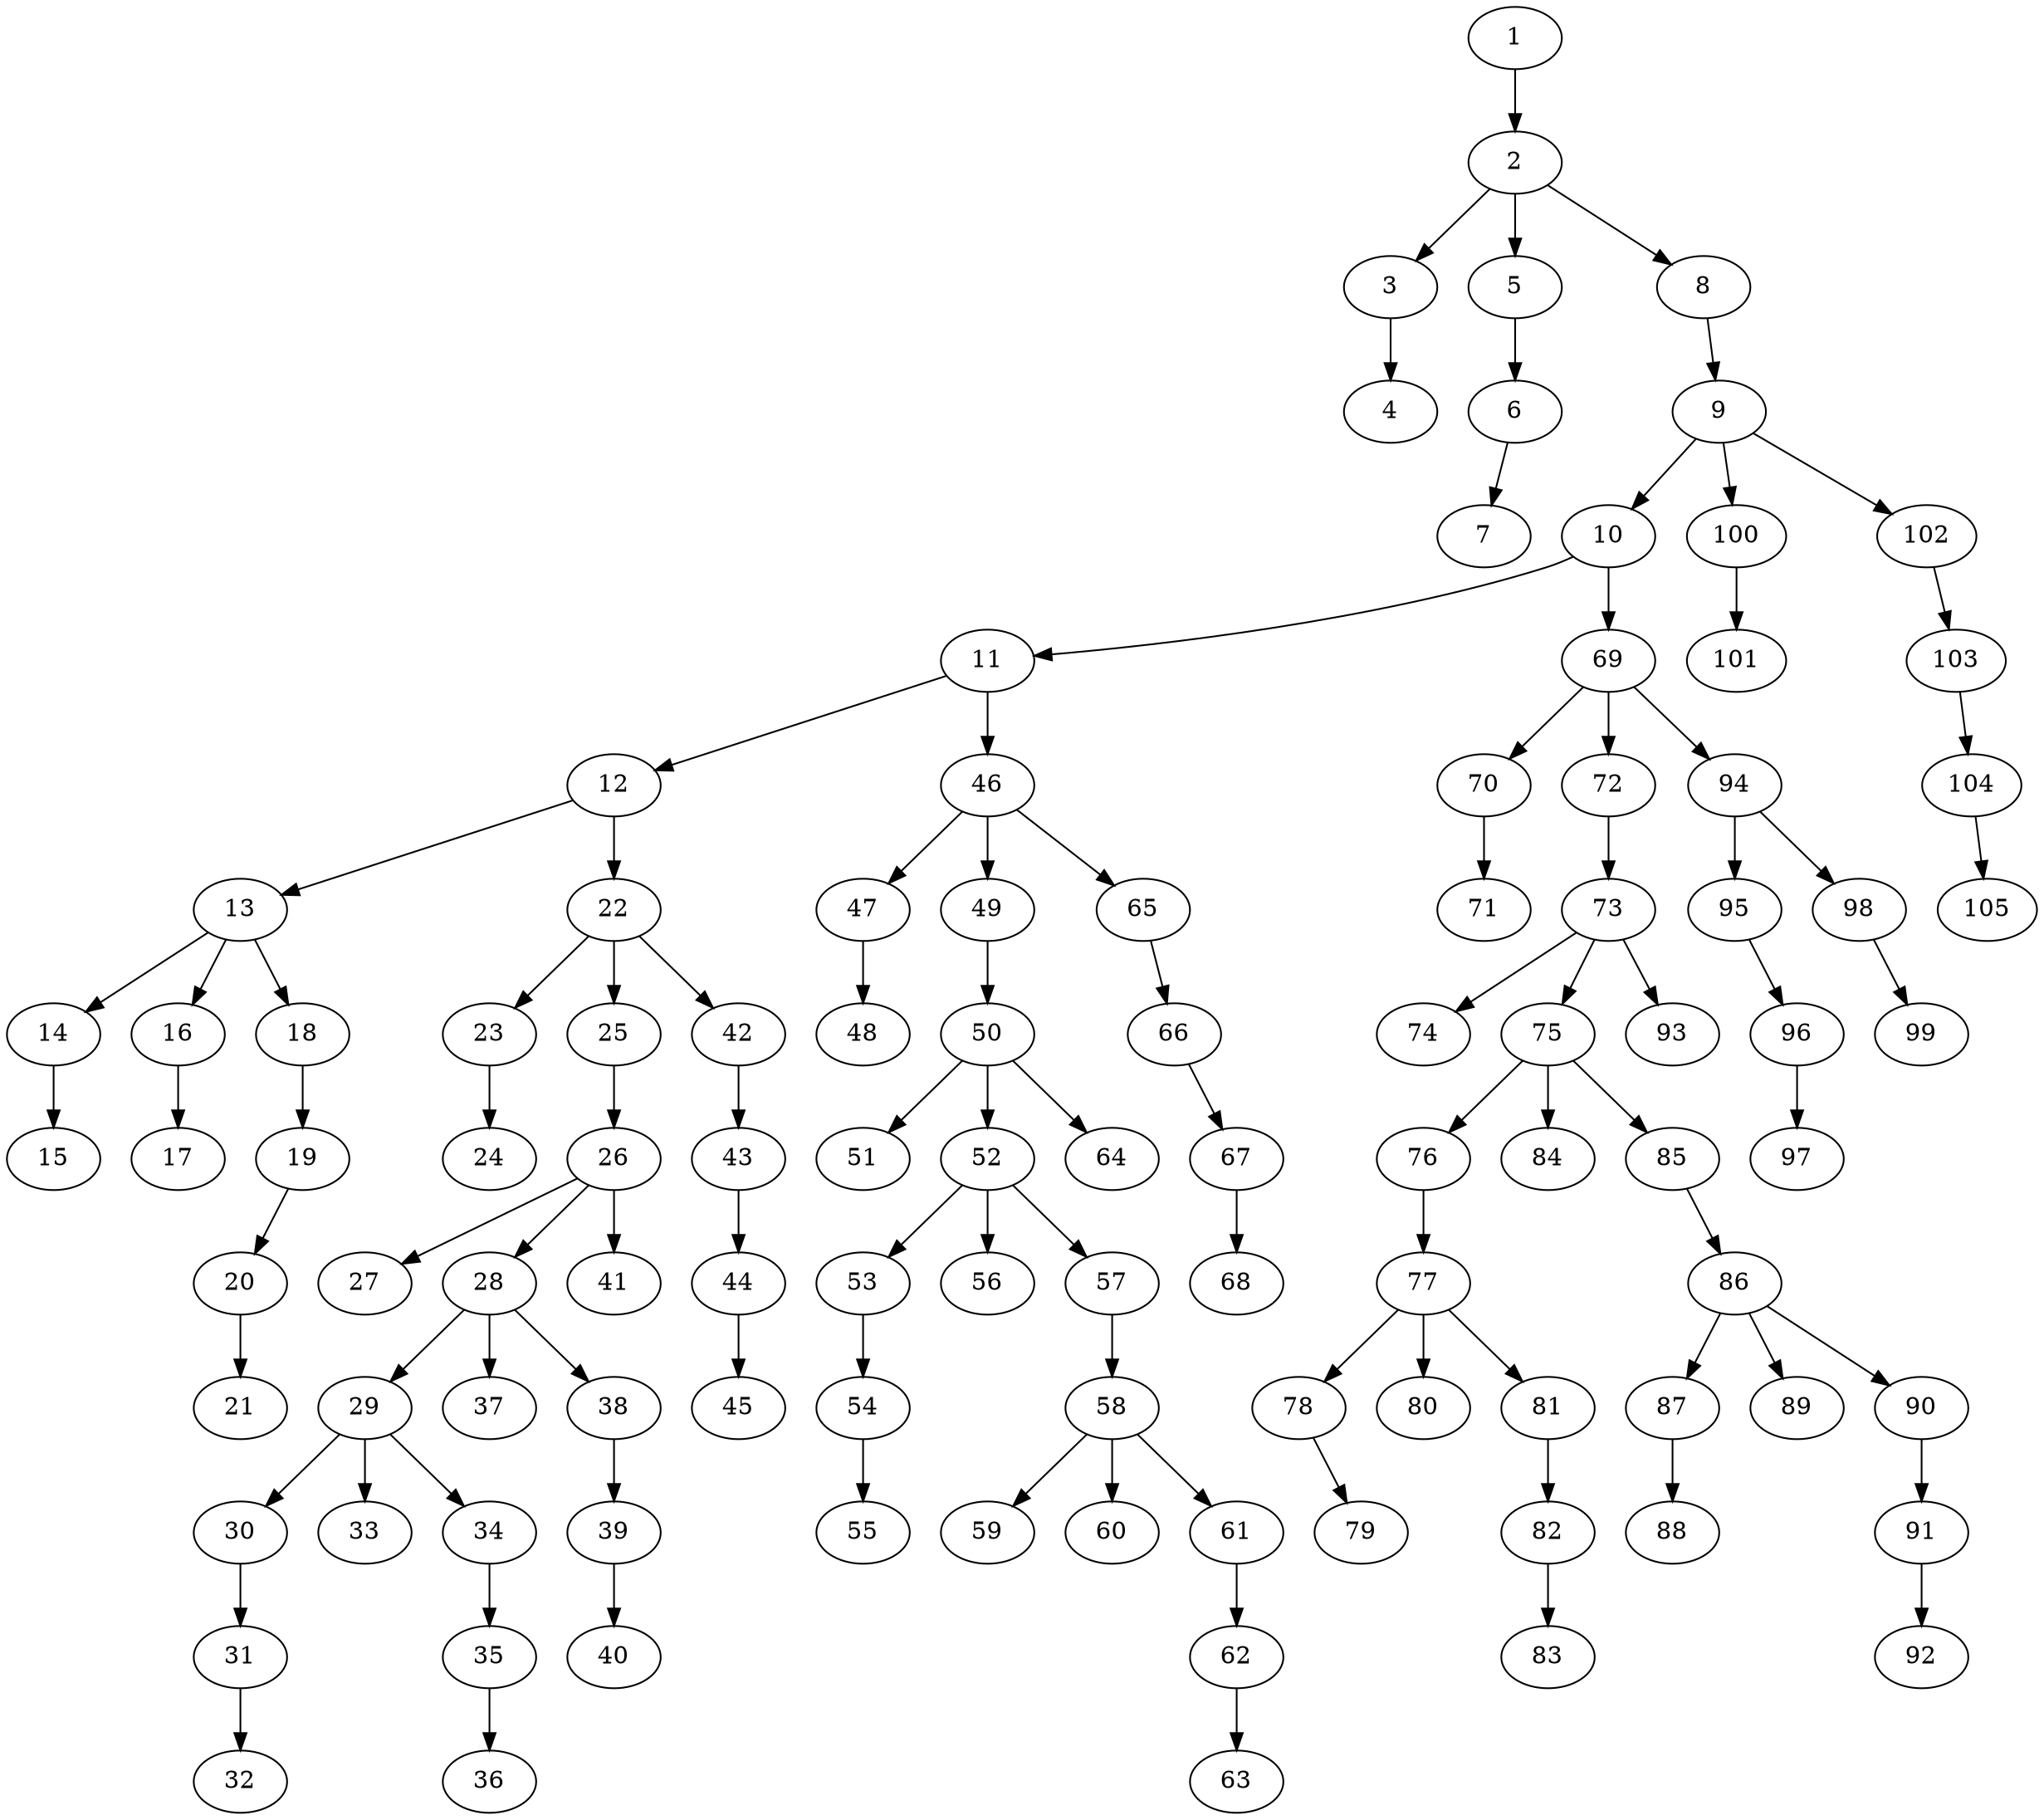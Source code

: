 strict digraph "" {
	1 -> 2;
	2 -> 3;
	2 -> 5;
	2 -> 8;
	3 -> 4;
	5 -> 6;
	6 -> 7;
	8 -> 9;
	9 -> 10;
	9 -> 100;
	9 -> 102;
	10 -> 11;
	10 -> 69;
	11 -> 12;
	11 -> 46;
	12 -> 13;
	12 -> 22;
	13 -> 14;
	13 -> 16;
	13 -> 18;
	14 -> 15;
	16 -> 17;
	18 -> 19;
	19 -> 20;
	20 -> 21;
	22 -> 23;
	22 -> 25;
	22 -> 42;
	23 -> 24;
	25 -> 26;
	26 -> 27;
	26 -> 28;
	26 -> 41;
	28 -> 29;
	28 -> 37;
	28 -> 38;
	29 -> 30;
	29 -> 33;
	29 -> 34;
	30 -> 31;
	31 -> 32;
	34 -> 35;
	35 -> 36;
	38 -> 39;
	39 -> 40;
	42 -> 43;
	43 -> 44;
	44 -> 45;
	46 -> 47;
	46 -> 49;
	46 -> 65;
	47 -> 48;
	49 -> 50;
	50 -> 51;
	50 -> 52;
	50 -> 64;
	52 -> 53;
	52 -> 56;
	52 -> 57;
	53 -> 54;
	54 -> 55;
	57 -> 58;
	58 -> 59;
	58 -> 60;
	58 -> 61;
	61 -> 62;
	62 -> 63;
	65 -> 66;
	66 -> 67;
	67 -> 68;
	69 -> 70;
	69 -> 72;
	69 -> 94;
	70 -> 71;
	72 -> 73;
	73 -> 74;
	73 -> 75;
	73 -> 93;
	75 -> 76;
	75 -> 84;
	75 -> 85;
	76 -> 77;
	77 -> 78;
	77 -> 80;
	77 -> 81;
	78 -> 79;
	81 -> 82;
	82 -> 83;
	85 -> 86;
	86 -> 87;
	86 -> 89;
	86 -> 90;
	87 -> 88;
	90 -> 91;
	91 -> 92;
	94 -> 95;
	94 -> 98;
	95 -> 96;
	96 -> 97;
	98 -> 99;
	100 -> 101;
	102 -> 103;
	103 -> 104;
	104 -> 105;
}
